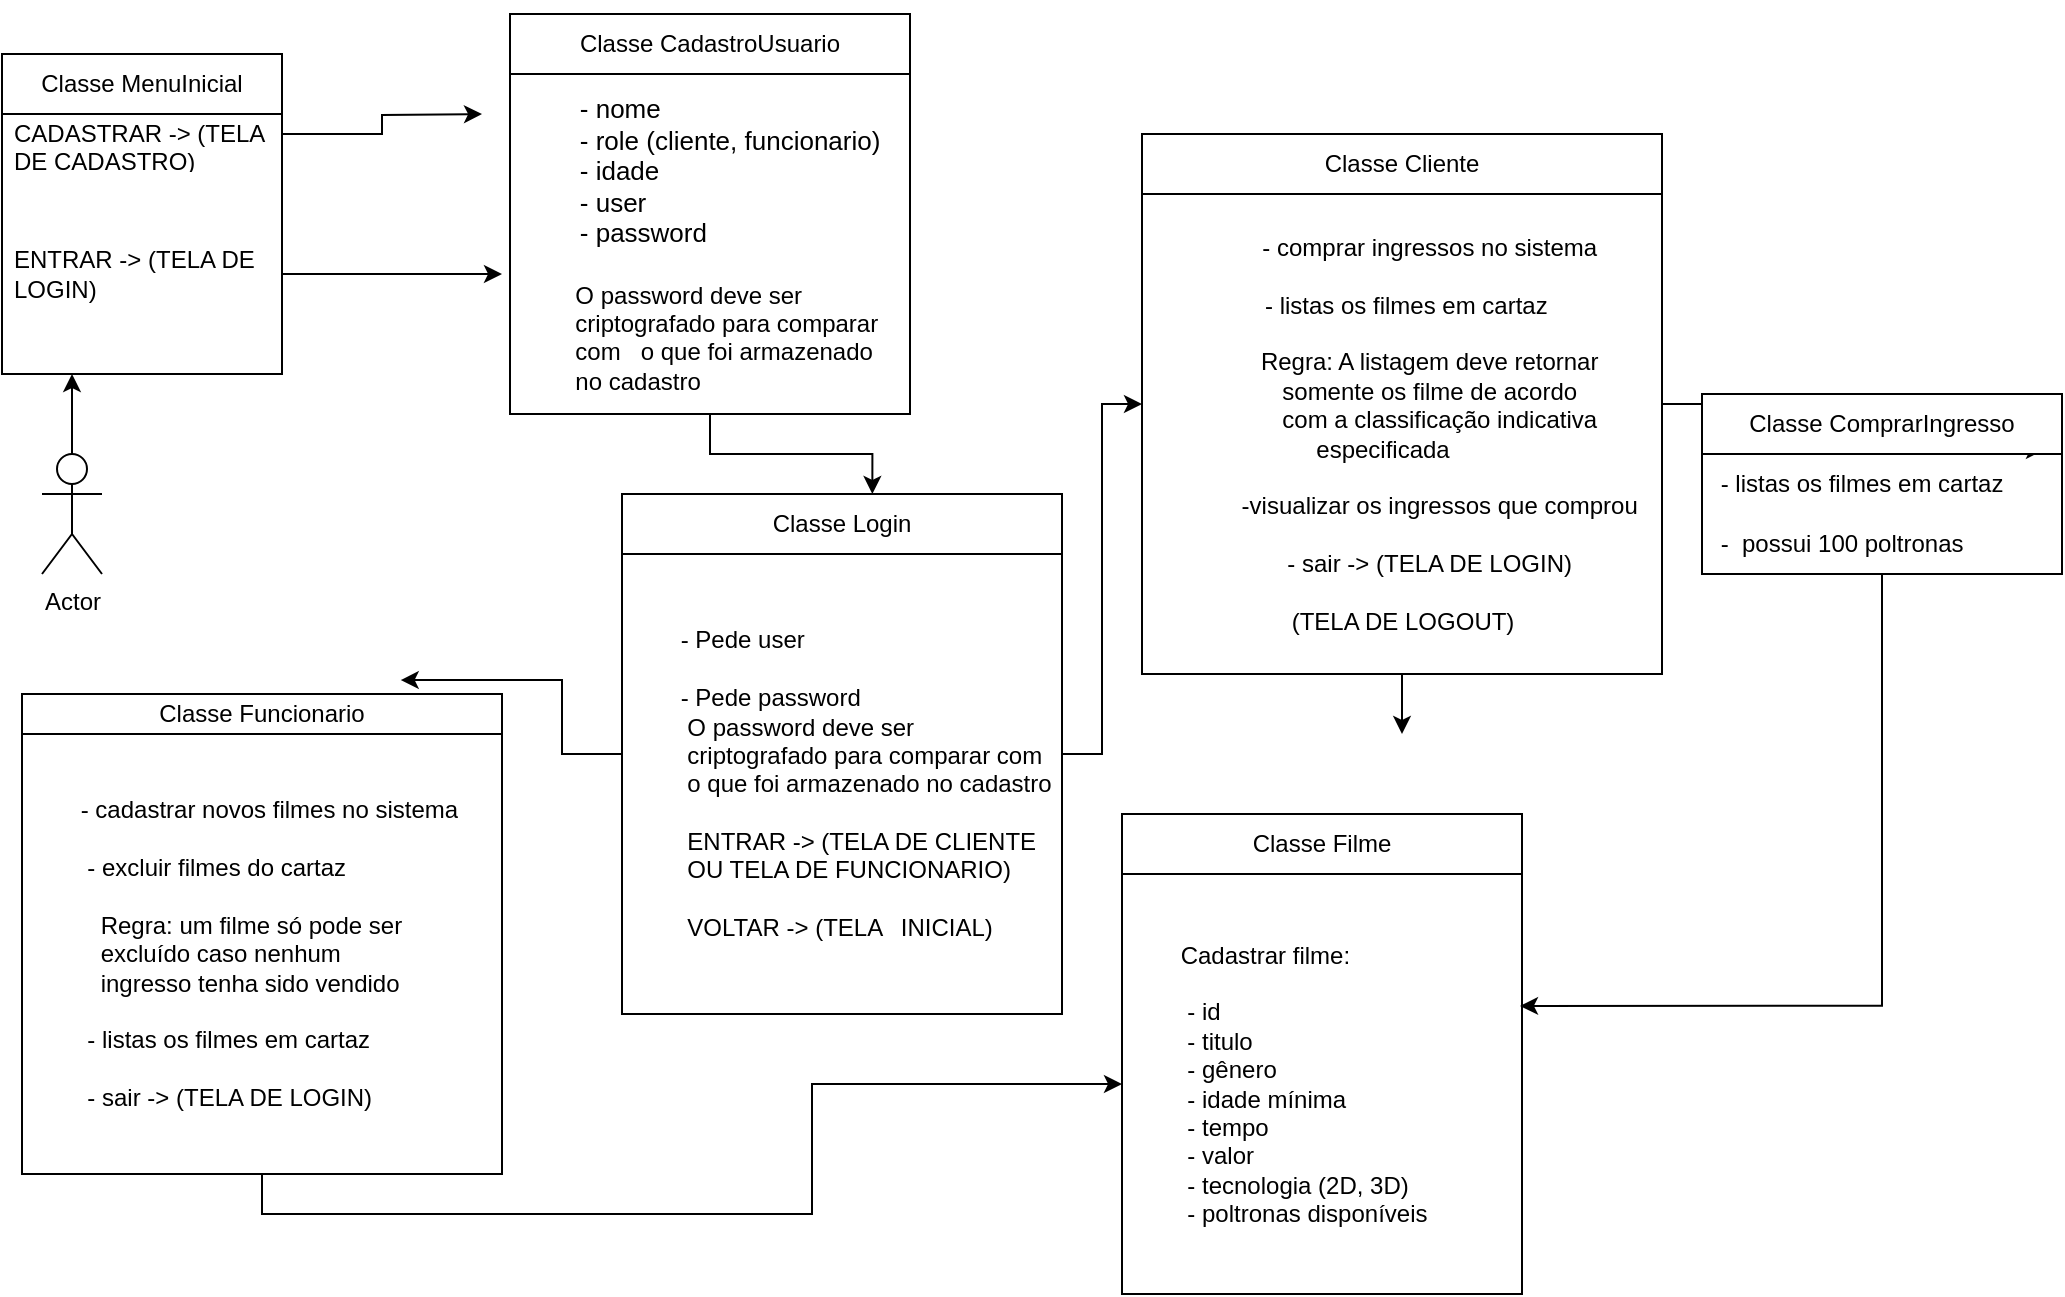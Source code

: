 <mxfile version="21.6.8" type="github">
  <diagram name="Página-1" id="Gj5AkPgIaRYCWRtqwRuw">
    <mxGraphModel dx="1021" dy="461" grid="1" gridSize="10" guides="1" tooltips="1" connect="1" arrows="1" fold="1" page="1" pageScale="1" pageWidth="827" pageHeight="1169" math="0" shadow="0">
      <root>
        <mxCell id="0" />
        <mxCell id="1" parent="0" />
        <mxCell id="Dr_QeL_UZZJNc0RUztPf-47" style="edgeStyle=orthogonalEdgeStyle;rounded=0;orthogonalLoop=1;jettySize=auto;html=1;entryX=0.95;entryY=-0.067;entryDx=0;entryDy=0;entryPerimeter=0;" edge="1" parent="1" source="2UiWb3RGfFFGe-VQ2xaj-5" target="2UiWb3RGfFFGe-VQ2xaj-19">
          <mxGeometry relative="1" as="geometry" />
        </mxCell>
        <mxCell id="2UiWb3RGfFFGe-VQ2xaj-5" value="Classe Cliente" style="swimlane;fontStyle=0;childLayout=stackLayout;horizontal=1;startSize=30;horizontalStack=0;resizeParent=1;resizeParentMax=0;resizeLast=0;collapsible=1;marginBottom=0;whiteSpace=wrap;html=1;" parent="1" vertex="1">
          <mxGeometry x="600" y="80" width="260" height="270" as="geometry">
            <mxRectangle x="600" y="80" width="120" height="30" as="alternateBounds" />
          </mxGeometry>
        </mxCell>
        <mxCell id="Dr_QeL_UZZJNc0RUztPf-12" style="edgeStyle=orthogonalEdgeStyle;rounded=0;orthogonalLoop=1;jettySize=auto;html=1;" edge="1" parent="2UiWb3RGfFFGe-VQ2xaj-5" source="Dr_QeL_UZZJNc0RUztPf-7">
          <mxGeometry relative="1" as="geometry">
            <mxPoint x="130" y="300" as="targetPoint" />
          </mxGeometry>
        </mxCell>
        <mxCell id="Dr_QeL_UZZJNc0RUztPf-7" value="&lt;div&gt;&lt;br&gt;&lt;/div&gt;&lt;div&gt;&lt;span style=&quot;&quot;&gt;&lt;span style=&quot;&quot;&gt;&amp;nbsp;&amp;nbsp;&amp;nbsp;&amp;nbsp;&lt;/span&gt;&lt;/span&gt;&lt;span style=&quot;&quot;&gt;&lt;span style=&quot;&quot;&gt;&amp;nbsp;&amp;nbsp;&amp;nbsp;&amp;nbsp;&lt;/span&gt;&lt;/span&gt;- comprar ingressos no sistema&lt;br&gt;&amp;nbsp;&amp;nbsp; &amp;nbsp;&amp;nbsp;&amp;nbsp;&amp;nbsp;&lt;/div&gt;&lt;div&gt;&amp;nbsp;- listas os filmes em cartaz&lt;br&gt;&amp;nbsp;&amp;nbsp; &amp;nbsp;&amp;nbsp;&amp;nbsp;&amp;nbsp; &amp;nbsp;&amp;nbsp;&amp;nbsp;&amp;nbsp;&lt;/div&gt;&lt;div&gt;&lt;span style=&quot;&quot;&gt;&lt;span style=&quot;&quot;&gt;&amp;nbsp;&amp;nbsp;&amp;nbsp;&amp;nbsp;&lt;/span&gt;&lt;/span&gt;&lt;span style=&quot;&quot;&gt;&lt;span style=&quot;&quot;&gt;&amp;nbsp;&amp;nbsp;&amp;nbsp;&amp;nbsp;&lt;/span&gt;&lt;/span&gt;Regra: A listagem deve retornar &lt;br&gt;&lt;/div&gt;&lt;div&gt;&lt;span style=&quot;&quot;&gt;&lt;span style=&quot;&quot;&gt;&amp;nbsp;&amp;nbsp;&amp;nbsp;&amp;nbsp;&lt;/span&gt;&lt;/span&gt;&lt;span style=&quot;&quot;&gt;&lt;span style=&quot;&quot;&gt;&amp;nbsp;&amp;nbsp;&amp;nbsp;&amp;nbsp;&lt;/span&gt;&lt;/span&gt;somente os filme de acordo&lt;/div&gt;&lt;div&gt;&lt;span style=&quot;&quot;&gt;&lt;span style=&quot;&quot;&gt;&amp;nbsp;&amp;nbsp;&amp;nbsp;&amp;nbsp;&lt;/span&gt;&lt;/span&gt;&lt;span style=&quot;&quot;&gt;&lt;span style=&quot;&quot;&gt;&amp;nbsp;&amp;nbsp;&amp;nbsp;&amp;nbsp;&lt;/span&gt;&lt;/span&gt;&amp;nbsp;&amp;nbsp; com a classificação indicativa&lt;/div&gt;&lt;div&gt;especificada&amp;nbsp;&amp;nbsp; &amp;nbsp;&amp;nbsp;&amp;nbsp; &lt;br&gt;&lt;/div&gt;&lt;div&gt;&lt;br&gt;&lt;/div&gt;&lt;div&gt;&amp;nbsp;&lt;span style=&quot;&quot;&gt;&lt;span style=&quot;&quot;&gt;&amp;nbsp;&amp;nbsp;&amp;nbsp;&amp;nbsp;&lt;/span&gt;&lt;/span&gt;&lt;span style=&quot;&quot;&gt;&lt;span style=&quot;&quot;&gt;&amp;nbsp;&amp;nbsp;&amp;nbsp;&amp;nbsp;&lt;/span&gt;&lt;/span&gt;&amp;nbsp; -visualizar os ingressos que comprou&lt;br&gt;&lt;/div&gt;&lt;div&gt;&lt;br&gt;&lt;/div&gt;&lt;div&gt;&amp;nbsp;&amp;nbsp; &amp;nbsp;&amp;nbsp;&amp;nbsp;&amp;nbsp; - sair -&amp;gt; (TELA DE LOGIN)&lt;br&gt;&lt;/div&gt;&lt;div&gt;&lt;br&gt;&lt;/div&gt;&lt;div&gt;(TELA DE LOGOUT)&lt;br&gt;&lt;/div&gt;&lt;div&gt;&lt;br&gt;&lt;/div&gt;" style="text;html=1;align=center;verticalAlign=middle;resizable=0;points=[];autosize=1;strokeColor=none;fillColor=none;" vertex="1" parent="2UiWb3RGfFFGe-VQ2xaj-5">
          <mxGeometry y="30" width="260" height="240" as="geometry" />
        </mxCell>
        <mxCell id="2UiWb3RGfFFGe-VQ2xaj-9" value="Classe Filme" style="swimlane;fontStyle=0;childLayout=stackLayout;horizontal=1;startSize=30;horizontalStack=0;resizeParent=1;resizeParentMax=0;resizeLast=0;collapsible=1;marginBottom=0;whiteSpace=wrap;html=1;" parent="1" vertex="1">
          <mxGeometry x="590" y="420" width="200" height="240" as="geometry">
            <mxRectangle x="500" y="450" width="110" height="30" as="alternateBounds" />
          </mxGeometry>
        </mxCell>
        <mxCell id="2UiWb3RGfFFGe-VQ2xaj-10" value="&lt;div&gt;&amp;nbsp;&amp;nbsp;&amp;nbsp;&amp;nbsp;&amp;nbsp;&amp;nbsp; Cadastrar filme:&lt;/div&gt;&lt;div&gt;&lt;br&gt;&lt;/div&gt;&amp;nbsp;&amp;nbsp; &amp;nbsp;&amp;nbsp;&amp;nbsp;&amp;nbsp; - id &lt;br&gt;&amp;nbsp;&amp;nbsp; &amp;nbsp;&amp;nbsp;&amp;nbsp;&amp;nbsp; - titulo&lt;br&gt;&amp;nbsp;&amp;nbsp; &amp;nbsp;&amp;nbsp;&amp;nbsp;&amp;nbsp; - gênero&lt;br&gt;&amp;nbsp;&amp;nbsp; &amp;nbsp;&amp;nbsp;&amp;nbsp;&amp;nbsp; - idade mínima&lt;br&gt;&amp;nbsp;&amp;nbsp; &amp;nbsp;&amp;nbsp;&amp;nbsp;&amp;nbsp; - tempo&lt;br&gt;&amp;nbsp;&amp;nbsp; &amp;nbsp;&amp;nbsp;&amp;nbsp;&amp;nbsp; - valor&lt;br&gt;&amp;nbsp;&amp;nbsp; &amp;nbsp;&amp;nbsp;&amp;nbsp;&amp;nbsp; - tecnologia (2D, 3D)&lt;br&gt;&amp;nbsp;&amp;nbsp; &amp;nbsp;&amp;nbsp;&amp;nbsp;&amp;nbsp; - poltronas disponíveis" style="text;strokeColor=none;fillColor=none;align=left;verticalAlign=middle;spacingLeft=4;spacingRight=4;overflow=hidden;points=[[0,0.5],[1,0.5]];portConstraint=eastwest;rotatable=0;whiteSpace=wrap;html=1;" parent="2UiWb3RGfFFGe-VQ2xaj-9" vertex="1">
          <mxGeometry y="30" width="200" height="210" as="geometry" />
        </mxCell>
        <mxCell id="Dr_QeL_UZZJNc0RUztPf-53" style="edgeStyle=orthogonalEdgeStyle;rounded=0;orthogonalLoop=1;jettySize=auto;html=1;exitX=0.5;exitY=1;exitDx=0;exitDy=0;" edge="1" parent="1" source="2UiWb3RGfFFGe-VQ2xaj-13" target="2UiWb3RGfFFGe-VQ2xaj-10">
          <mxGeometry relative="1" as="geometry" />
        </mxCell>
        <mxCell id="2UiWb3RGfFFGe-VQ2xaj-13" value="Classe Funcionario" style="swimlane;fontStyle=0;childLayout=stackLayout;horizontal=1;startSize=20;horizontalStack=0;resizeParent=1;resizeParentMax=0;resizeLast=0;collapsible=1;marginBottom=0;whiteSpace=wrap;html=1;" parent="1" vertex="1">
          <mxGeometry x="40" y="360" width="240" height="240" as="geometry">
            <mxRectangle x="40" y="360" width="180" height="70" as="alternateBounds" />
          </mxGeometry>
        </mxCell>
        <mxCell id="2UiWb3RGfFFGe-VQ2xaj-14" value="&lt;div align=&quot;left&quot;&gt;&amp;nbsp;&amp;nbsp;&amp;nbsp;&amp;nbsp;&amp;nbsp;&amp;nbsp; - cadastrar novos filmes no sistema&lt;/div&gt;&lt;div align=&quot;left&quot;&gt;&lt;br&gt;&lt;/div&gt;&lt;div align=&quot;left&quot;&gt;&amp;nbsp;&amp;nbsp; &amp;nbsp;&amp;nbsp;&amp;nbsp;&amp;nbsp; - excluir filmes do cartaz&lt;/div&gt;&lt;div align=&quot;left&quot;&gt;&lt;br&gt;&lt;/div&gt;&lt;div align=&quot;left&quot;&gt;&amp;nbsp;&amp;nbsp; &amp;nbsp;&amp;nbsp;&amp;nbsp;&amp;nbsp; &amp;nbsp; Regra: um filme só pode ser&amp;nbsp;&lt;/div&gt;&lt;div align=&quot;left&quot;&gt;&amp;nbsp;&amp;nbsp;&amp;nbsp;&amp;nbsp;&amp;nbsp;&amp;nbsp;&amp;nbsp;&amp;nbsp;&amp;nbsp; excluído caso nenhum&amp;nbsp;&amp;nbsp;&amp;nbsp;&lt;/div&gt;&lt;div align=&quot;left&quot;&gt;&amp;nbsp;&amp;nbsp;&amp;nbsp;&amp;nbsp;&amp;nbsp;&amp;nbsp;&amp;nbsp;&amp;nbsp;&amp;nbsp; ingresso tenha sido vendido&lt;/div&gt;&lt;div align=&quot;left&quot;&gt;&lt;br&gt;&lt;/div&gt;&lt;div align=&quot;left&quot;&gt;&amp;nbsp;&amp;nbsp; &amp;nbsp;&amp;nbsp;&amp;nbsp;&amp;nbsp; - listas os filmes em cartaz&lt;br&gt;&lt;/div&gt;&lt;div align=&quot;left&quot;&gt;&lt;br&gt;&lt;/div&gt;&lt;div align=&quot;left&quot;&gt;&amp;nbsp;&amp;nbsp; &amp;nbsp;&amp;nbsp;&amp;nbsp;&amp;nbsp; - sair -&amp;gt; (TELA DE LOGIN)&lt;/div&gt;" style="text;strokeColor=none;fillColor=none;align=left;verticalAlign=middle;spacingLeft=4;spacingRight=4;overflow=hidden;points=[[0,0.5],[1,0.5]];portConstraint=eastwest;rotatable=0;whiteSpace=wrap;html=1;" parent="2UiWb3RGfFFGe-VQ2xaj-13" vertex="1">
          <mxGeometry y="20" width="240" height="220" as="geometry" />
        </mxCell>
        <mxCell id="Dr_QeL_UZZJNc0RUztPf-54" style="edgeStyle=orthogonalEdgeStyle;rounded=0;orthogonalLoop=1;jettySize=auto;html=1;exitX=0.5;exitY=1;exitDx=0;exitDy=0;entryX=0.995;entryY=0.314;entryDx=0;entryDy=0;entryPerimeter=0;" edge="1" parent="1" source="2UiWb3RGfFFGe-VQ2xaj-17" target="2UiWb3RGfFFGe-VQ2xaj-10">
          <mxGeometry relative="1" as="geometry" />
        </mxCell>
        <mxCell id="2UiWb3RGfFFGe-VQ2xaj-17" value="Classe ComprarIngresso" style="swimlane;fontStyle=0;childLayout=stackLayout;horizontal=1;startSize=30;horizontalStack=0;resizeParent=1;resizeParentMax=0;resizeLast=0;collapsible=1;marginBottom=0;whiteSpace=wrap;html=1;" parent="1" vertex="1">
          <mxGeometry x="880" y="210" width="180" height="90" as="geometry">
            <mxRectangle x="780" y="180" width="170" height="30" as="alternateBounds" />
          </mxGeometry>
        </mxCell>
        <mxCell id="2UiWb3RGfFFGe-VQ2xaj-19" value="&amp;nbsp;- listas os filmes em cartaz" style="text;strokeColor=none;fillColor=none;align=left;verticalAlign=middle;spacingLeft=4;spacingRight=4;overflow=hidden;points=[[0,0.5],[1,0.5]];portConstraint=eastwest;rotatable=0;whiteSpace=wrap;html=1;" parent="2UiWb3RGfFFGe-VQ2xaj-17" vertex="1">
          <mxGeometry y="30" width="180" height="30" as="geometry" />
        </mxCell>
        <mxCell id="2UiWb3RGfFFGe-VQ2xaj-18" value="&amp;nbsp;-&amp;nbsp; possui 100 poltronas" style="text;strokeColor=none;fillColor=none;align=left;verticalAlign=middle;spacingLeft=4;spacingRight=4;overflow=hidden;points=[[0,0.5],[1,0.5]];portConstraint=eastwest;rotatable=0;whiteSpace=wrap;html=1;" parent="2UiWb3RGfFFGe-VQ2xaj-17" vertex="1">
          <mxGeometry y="60" width="180" height="30" as="geometry" />
        </mxCell>
        <mxCell id="Dr_QeL_UZZJNc0RUztPf-46" style="edgeStyle=orthogonalEdgeStyle;rounded=0;orthogonalLoop=1;jettySize=auto;html=1;entryX=0.569;entryY=0;entryDx=0;entryDy=0;entryPerimeter=0;" edge="1" parent="1" source="2UiWb3RGfFFGe-VQ2xaj-21" target="Dr_QeL_UZZJNc0RUztPf-28">
          <mxGeometry relative="1" as="geometry" />
        </mxCell>
        <mxCell id="2UiWb3RGfFFGe-VQ2xaj-21" value="&lt;div&gt;&lt;br&gt;&lt;/div&gt;&lt;div&gt;Classe CadastroUsuario&lt;/div&gt;&lt;div&gt;&lt;br&gt;&lt;/div&gt;" style="swimlane;fontStyle=0;childLayout=stackLayout;horizontal=1;startSize=30;horizontalStack=0;resizeParent=1;resizeParentMax=0;resizeLast=0;collapsible=1;marginBottom=0;whiteSpace=wrap;html=1;" parent="1" vertex="1">
          <mxGeometry x="284" y="20" width="200" height="200" as="geometry">
            <mxRectangle x="284" y="30" width="130" height="60" as="alternateBounds" />
          </mxGeometry>
        </mxCell>
        <mxCell id="2UiWb3RGfFFGe-VQ2xaj-24" value="&lt;font style=&quot;font-size: 13px;&quot;&gt;&lt;span style=&quot;&quot;&gt;&lt;span style=&quot;white-space: pre;&quot;&gt;&amp;nbsp;&amp;nbsp;&amp;nbsp;&amp;nbsp;&lt;/span&gt;&lt;/span&gt;&amp;nbsp;&amp;nbsp;&amp;nbsp; - nome&lt;br&gt;&amp;nbsp;&amp;nbsp; &amp;nbsp;&amp;nbsp;&amp;nbsp;&amp;nbsp; - role (cliente, funcionario)&lt;br&gt;&amp;nbsp;&amp;nbsp; &amp;nbsp;&amp;nbsp;&amp;nbsp;&amp;nbsp; - idade&lt;br&gt;&amp;nbsp;&amp;nbsp; &amp;nbsp;&amp;nbsp;&amp;nbsp;&amp;nbsp; - user&lt;br&gt;&lt;/font&gt;&lt;div&gt;&lt;font style=&quot;font-size: 13px;&quot;&gt;&amp;nbsp;&amp;nbsp; &amp;nbsp;&amp;nbsp;&amp;nbsp;&amp;nbsp; - password&lt;/font&gt;&lt;/div&gt;&lt;div&gt;&lt;font style=&quot;font-size: 13px;&quot;&gt;&lt;br&gt;&lt;/font&gt;&lt;/div&gt;&lt;div&gt;&amp;nbsp;&amp;nbsp; &amp;nbsp;&amp;nbsp;&amp;nbsp;&amp;nbsp; O password deve ser&amp;nbsp;&amp;nbsp;&amp;nbsp; &lt;span style=&quot;white-space: pre;&quot;&gt;&amp;nbsp;&amp;nbsp;&amp;nbsp;&amp;nbsp;&lt;span style=&quot;white-space: pre;&quot;&gt;&#x9;&lt;/span&gt;&lt;/span&gt;criptografado para comparar &lt;span style=&quot;white-space: pre;&quot;&gt;&#x9;&lt;/span&gt;com &lt;span style=&quot;&quot;&gt;&lt;span style=&quot;white-space: pre;&quot;&gt;&amp;nbsp;&amp;nbsp;&lt;/span&gt;&lt;/span&gt;o que foi armazenado &lt;span style=&quot;white-space: pre;&quot;&gt;&#x9;&lt;/span&gt;no cadastro&lt;/div&gt;" style="text;strokeColor=none;fillColor=none;align=left;verticalAlign=middle;spacingLeft=4;spacingRight=4;overflow=hidden;points=[[0,0.5],[1,0.5]];portConstraint=eastwest;rotatable=0;whiteSpace=wrap;html=1;" parent="2UiWb3RGfFFGe-VQ2xaj-21" vertex="1">
          <mxGeometry y="30" width="200" height="170" as="geometry" />
        </mxCell>
        <mxCell id="Dr_QeL_UZZJNc0RUztPf-44" style="edgeStyle=orthogonalEdgeStyle;rounded=0;orthogonalLoop=1;jettySize=auto;html=1;entryX=0;entryY=0.5;entryDx=0;entryDy=0;" edge="1" parent="1" source="Dr_QeL_UZZJNc0RUztPf-28" target="2UiWb3RGfFFGe-VQ2xaj-5">
          <mxGeometry relative="1" as="geometry" />
        </mxCell>
        <mxCell id="Dr_QeL_UZZJNc0RUztPf-56" style="edgeStyle=orthogonalEdgeStyle;rounded=0;orthogonalLoop=1;jettySize=auto;html=1;entryX=0.789;entryY=-0.029;entryDx=0;entryDy=0;entryPerimeter=0;" edge="1" parent="1" source="Dr_QeL_UZZJNc0RUztPf-28" target="2UiWb3RGfFFGe-VQ2xaj-13">
          <mxGeometry relative="1" as="geometry" />
        </mxCell>
        <mxCell id="Dr_QeL_UZZJNc0RUztPf-28" value="Classe Login" style="swimlane;fontStyle=0;childLayout=stackLayout;horizontal=1;startSize=30;horizontalStack=0;resizeParent=1;resizeParentMax=0;resizeLast=0;collapsible=1;marginBottom=0;whiteSpace=wrap;html=1;" vertex="1" parent="1">
          <mxGeometry x="340" y="260" width="220" height="260" as="geometry">
            <mxRectangle x="284" y="120" width="116" height="30" as="alternateBounds" />
          </mxGeometry>
        </mxCell>
        <mxCell id="Dr_QeL_UZZJNc0RUztPf-29" value="&lt;div&gt;&amp;nbsp;&amp;nbsp;&amp;nbsp;&amp;nbsp;&amp;nbsp;&amp;nbsp; - Pede user&lt;/div&gt;&lt;div&gt;&lt;br&gt;&lt;/div&gt;&lt;div&gt;&amp;nbsp;&amp;nbsp; &amp;nbsp;&amp;nbsp;&amp;nbsp; - Pede password&lt;/div&gt;&amp;nbsp;&amp;nbsp; &amp;nbsp;&amp;nbsp;&amp;nbsp;&amp;nbsp; O password deve ser&amp;nbsp;&amp;nbsp;&amp;nbsp; &lt;span style=&quot;white-space: pre;&quot;&gt;&#x9;&lt;/span&gt;criptografado para comparar com &lt;span style=&quot;white-space: pre;&quot;&gt;&#x9;&lt;/span&gt;o que foi armazenado no cadastro&lt;br&gt;&lt;div&gt;&amp;nbsp;&amp;nbsp; &amp;nbsp;&amp;nbsp;&amp;nbsp; &amp;nbsp;&lt;/div&gt;&lt;div&gt;&lt;span style=&quot;white-space: pre;&quot;&gt;&#x9;&lt;/span&gt;ENTRAR -&amp;gt; (TELA DE CLIENTE &lt;span style=&quot;white-space: pre;&quot;&gt;&#x9;&lt;/span&gt;OU TELA DE FUNCIONARIO)&lt;/div&gt;&lt;div&gt;&lt;br&gt;&lt;/div&gt;&amp;nbsp;&amp;nbsp;&amp;nbsp;&amp;nbsp;&amp;nbsp;&amp;nbsp;&amp;nbsp; VOLTAR -&amp;gt; (TELA &lt;span style=&quot;white-space: pre;&quot;&gt;&#x9;&lt;/span&gt;INICIAL)" style="text;strokeColor=none;fillColor=none;align=left;verticalAlign=middle;spacingLeft=4;spacingRight=4;overflow=hidden;points=[[0,0.5],[1,0.5]];portConstraint=eastwest;rotatable=0;whiteSpace=wrap;html=1;" vertex="1" parent="Dr_QeL_UZZJNc0RUztPf-28">
          <mxGeometry y="30" width="220" height="230" as="geometry" />
        </mxCell>
        <mxCell id="Dr_QeL_UZZJNc0RUztPf-42" style="edgeStyle=orthogonalEdgeStyle;rounded=0;orthogonalLoop=1;jettySize=auto;html=1;exitX=1;exitY=0.25;exitDx=0;exitDy=0;" edge="1" parent="1" source="Dr_QeL_UZZJNc0RUztPf-35">
          <mxGeometry relative="1" as="geometry">
            <mxPoint x="270" y="70" as="targetPoint" />
          </mxGeometry>
        </mxCell>
        <mxCell id="Dr_QeL_UZZJNc0RUztPf-35" value="Classe MenuInicial" style="swimlane;fontStyle=0;childLayout=stackLayout;horizontal=1;startSize=30;horizontalStack=0;resizeParent=1;resizeParentMax=0;resizeLast=0;collapsible=1;marginBottom=0;whiteSpace=wrap;html=1;" vertex="1" parent="1">
          <mxGeometry x="30" y="40" width="140" height="160" as="geometry">
            <mxRectangle x="30" y="40" width="140" height="30" as="alternateBounds" />
          </mxGeometry>
        </mxCell>
        <mxCell id="Dr_QeL_UZZJNc0RUztPf-37" value="CADASTRAR -&amp;gt; (TELA DE CADASTRO)" style="text;strokeColor=none;fillColor=none;align=left;verticalAlign=middle;spacingLeft=4;spacingRight=4;overflow=hidden;points=[[0,0.5],[1,0.5]];portConstraint=eastwest;rotatable=0;whiteSpace=wrap;html=1;" vertex="1" parent="Dr_QeL_UZZJNc0RUztPf-35">
          <mxGeometry y="30" width="140" height="30" as="geometry" />
        </mxCell>
        <mxCell id="Dr_QeL_UZZJNc0RUztPf-43" style="edgeStyle=orthogonalEdgeStyle;rounded=0;orthogonalLoop=1;jettySize=auto;html=1;" edge="1" parent="Dr_QeL_UZZJNc0RUztPf-35" source="Dr_QeL_UZZJNc0RUztPf-36">
          <mxGeometry relative="1" as="geometry">
            <mxPoint x="250" y="110" as="targetPoint" />
          </mxGeometry>
        </mxCell>
        <mxCell id="Dr_QeL_UZZJNc0RUztPf-36" value="&lt;div&gt;&lt;br&gt;&lt;/div&gt;&lt;div&gt;ENTRAR -&amp;gt; (TELA DE LOGIN)&lt;/div&gt;&lt;div&gt;&lt;br&gt;&lt;/div&gt;" style="text;strokeColor=none;fillColor=none;align=left;verticalAlign=middle;spacingLeft=4;spacingRight=4;overflow=hidden;points=[[0,0.5],[1,0.5]];portConstraint=eastwest;rotatable=0;whiteSpace=wrap;html=1;" vertex="1" parent="Dr_QeL_UZZJNc0RUztPf-35">
          <mxGeometry y="60" width="140" height="100" as="geometry" />
        </mxCell>
        <mxCell id="Dr_QeL_UZZJNc0RUztPf-58" style="edgeStyle=orthogonalEdgeStyle;rounded=0;orthogonalLoop=1;jettySize=auto;html=1;entryX=0.25;entryY=1;entryDx=0;entryDy=0;" edge="1" parent="1" source="Dr_QeL_UZZJNc0RUztPf-57" target="Dr_QeL_UZZJNc0RUztPf-35">
          <mxGeometry relative="1" as="geometry" />
        </mxCell>
        <mxCell id="Dr_QeL_UZZJNc0RUztPf-57" value="Actor" style="shape=umlActor;verticalLabelPosition=bottom;verticalAlign=top;html=1;outlineConnect=0;" vertex="1" parent="1">
          <mxGeometry x="50" y="240" width="30" height="60" as="geometry" />
        </mxCell>
      </root>
    </mxGraphModel>
  </diagram>
</mxfile>
